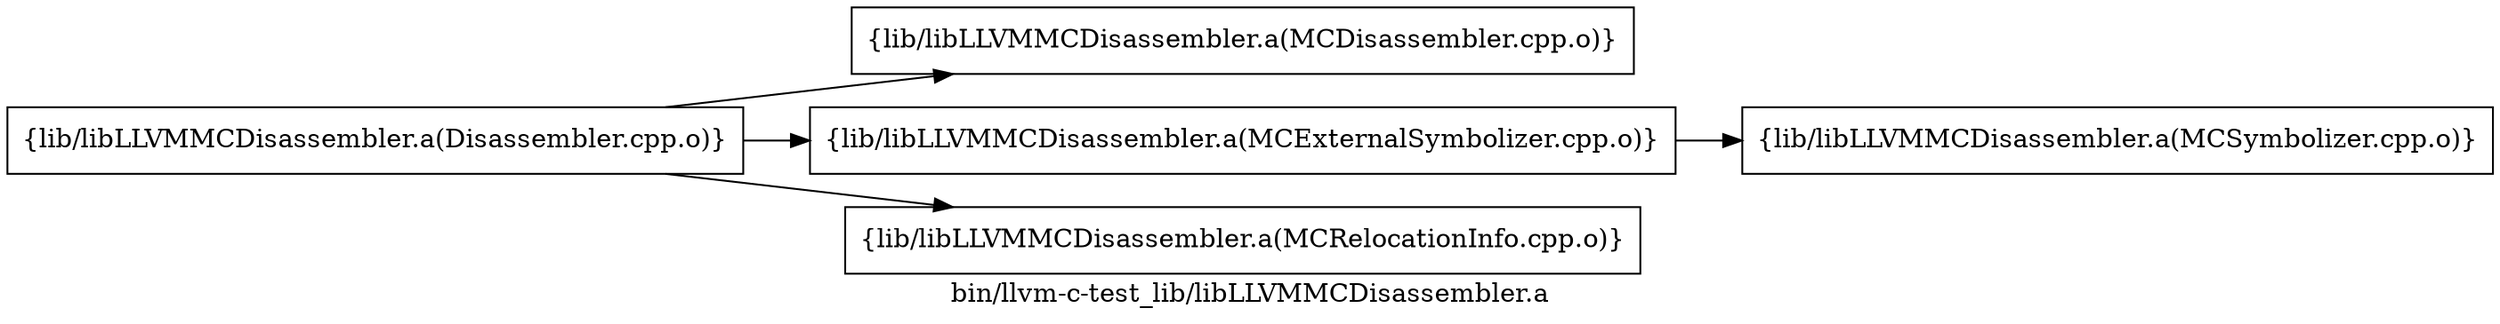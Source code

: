 digraph "bin/llvm-c-test_lib/libLLVMMCDisassembler.a" {
	label="bin/llvm-c-test_lib/libLLVMMCDisassembler.a";
	rankdir=LR;
	{ rank=same; Node0x5613f580ac58;  }
	{ rank=same; Node0x5613f580a488; Node0x5613f5809c68; Node0x5613f580bdd8;  }

	Node0x5613f580ac58 [shape=record,shape=box,group=0,label="{lib/libLLVMMCDisassembler.a(Disassembler.cpp.o)}"];
	Node0x5613f580ac58 -> Node0x5613f580a488;
	Node0x5613f580ac58 -> Node0x5613f5809c68;
	Node0x5613f580ac58 -> Node0x5613f580bdd8;
	Node0x5613f580bdd8 [shape=record,shape=box,group=0,label="{lib/libLLVMMCDisassembler.a(MCRelocationInfo.cpp.o)}"];
	Node0x5613f580a488 [shape=record,shape=box,group=0,label="{lib/libLLVMMCDisassembler.a(MCDisassembler.cpp.o)}"];
	Node0x5613f5809c68 [shape=record,shape=box,group=0,label="{lib/libLLVMMCDisassembler.a(MCExternalSymbolizer.cpp.o)}"];
	Node0x5613f5809c68 -> Node0x5613f580b6f8;
	Node0x5613f580b6f8 [shape=record,shape=box,group=0,label="{lib/libLLVMMCDisassembler.a(MCSymbolizer.cpp.o)}"];
}
